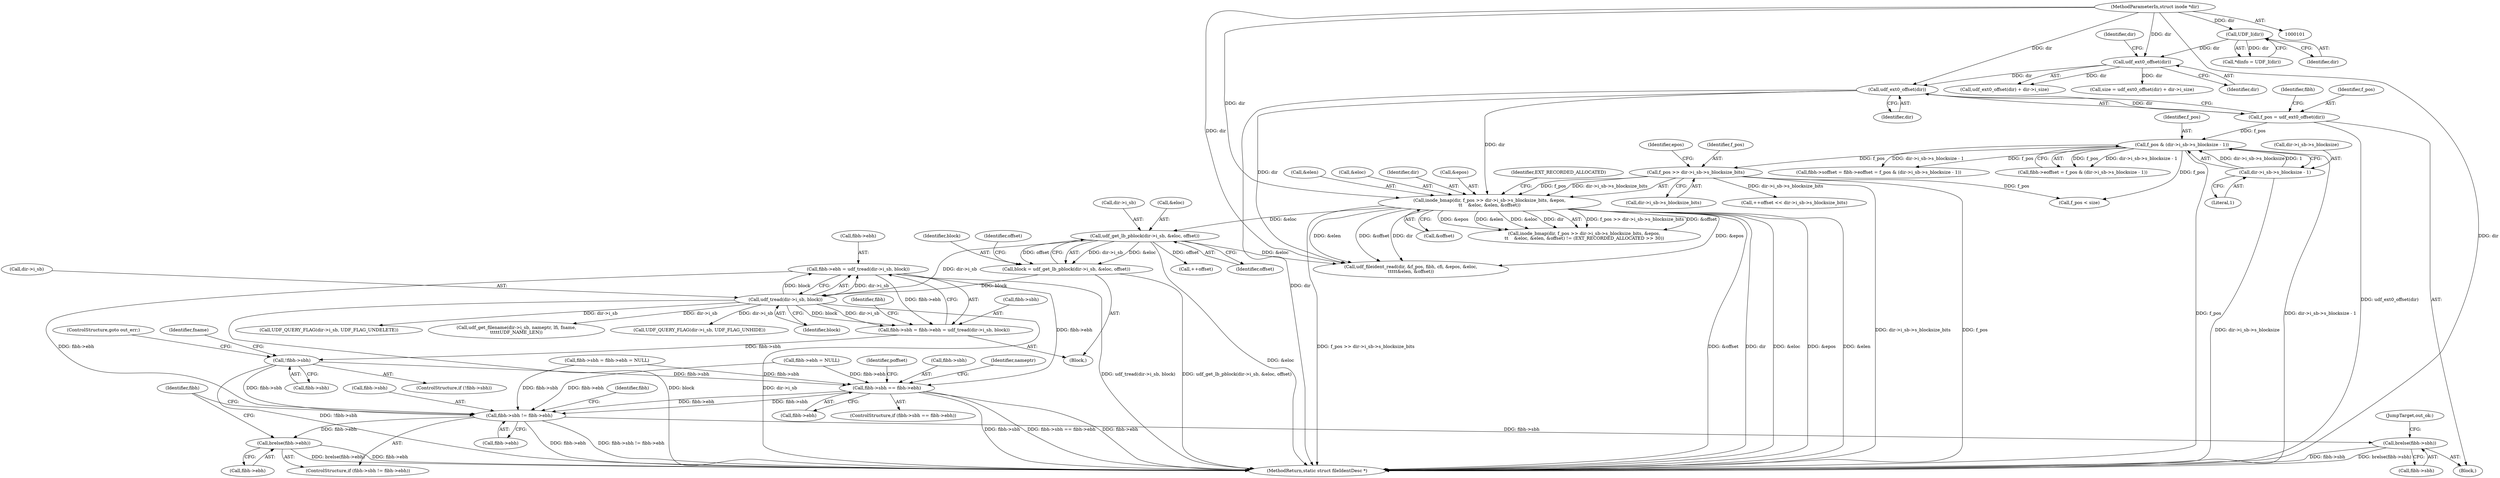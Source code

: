 digraph "0_linux_0e5cc9a40ada6046e6bc3bdfcd0c0d7e4b706b14_0@API" {
"1000277" [label="(Call,fibh->ebh = udf_tread(dir->i_sb, block))"];
"1000281" [label="(Call,udf_tread(dir->i_sb, block))"];
"1000225" [label="(Call,udf_get_lb_pblock(dir->i_sb, &eloc, offset))"];
"1000202" [label="(Call,inode_bmap(dir, f_pos >> dir->i_sb->s_blocksize_bits, &epos,\n\t\t    &eloc, &elen, &offset))"];
"1000165" [label="(Call,udf_ext0_offset(dir))"];
"1000158" [label="(Call,udf_ext0_offset(dir))"];
"1000129" [label="(Call,UDF_I(dir))"];
"1000102" [label="(MethodParameterIn,struct inode *dir)"];
"1000204" [label="(Call,f_pos >> dir->i_sb->s_blocksize_bits)"];
"1000184" [label="(Call,f_pos & (dir->i_sb->s_blocksize - 1))"];
"1000163" [label="(Call,f_pos = udf_ext0_offset(dir))"];
"1000186" [label="(Call,dir->i_sb->s_blocksize - 1)"];
"1000223" [label="(Call,block = udf_get_lb_pblock(dir->i_sb, &eloc, offset))"];
"1000273" [label="(Call,fibh->sbh = fibh->ebh = udf_tread(dir->i_sb, block))"];
"1000287" [label="(Call,!fibh->sbh)"];
"1000338" [label="(Call,fibh->sbh == fibh->ebh)"];
"1000487" [label="(Call,fibh->sbh != fibh->ebh)"];
"1000494" [label="(Call,brelse(fibh->ebh))"];
"1000498" [label="(Call,brelse(fibh->sbh))"];
"1000423" [label="(Call,UDF_QUERY_FLAG(dir->i_sb, UDF_FLAG_UNDELETE))"];
"1000166" [label="(Identifier,dir)"];
"1000217" [label="(Call,&offset)"];
"1000185" [label="(Identifier,f_pos)"];
"1000486" [label="(ControlStructure,if (fibh->sbh != fibh->ebh))"];
"1000157" [label="(Call,udf_ext0_offset(dir) + dir->i_size)"];
"1000224" [label="(Identifier,block)"];
"1000498" [label="(Call,brelse(fibh->sbh))"];
"1000274" [label="(Call,fibh->sbh)"];
"1000491" [label="(Call,fibh->ebh)"];
"1000129" [label="(Call,UDF_I(dir))"];
"1000288" [label="(Call,fibh->sbh)"];
"1000273" [label="(Call,fibh->sbh = fibh->ebh = udf_tread(dir->i_sb, block))"];
"1000342" [label="(Call,fibh->ebh)"];
"1000461" [label="(Call,udf_get_filename(dir->i_sb, nameptr, lfi, fname,\n\t\t\t\t\tUDF_NAME_LEN))"];
"1000163" [label="(Call,f_pos = udf_ext0_offset(dir))"];
"1000158" [label="(Call,udf_ext0_offset(dir))"];
"1000302" [label="(Call,f_pos < size)"];
"1000357" [label="(Identifier,poffset)"];
"1000225" [label="(Call,udf_get_lb_pblock(dir->i_sb, &eloc, offset))"];
"1000187" [label="(Call,dir->i_sb->s_blocksize)"];
"1000215" [label="(Call,&elen)"];
"1000161" [label="(Identifier,dir)"];
"1000201" [label="(Call,inode_bmap(dir, f_pos >> dir->i_sb->s_blocksize_bits, &epos,\n\t\t    &eloc, &elen, &offset) != (EXT_RECORDED_ALLOCATED >> 30))"];
"1000127" [label="(Call,*dinfo = UDF_I(dir))"];
"1000155" [label="(Call,size = udf_ext0_offset(dir) + dir->i_size)"];
"1000213" [label="(Call,&eloc)"];
"1000130" [label="(Identifier,dir)"];
"1000277" [label="(Call,fibh->ebh = udf_tread(dir->i_sb, block))"];
"1000176" [label="(Call,fibh->soffset = fibh->eoffset = f_pos & (dir->i_sb->s_blocksize - 1))"];
"1000199" [label="(Block,)"];
"1000204" [label="(Call,f_pos >> dir->i_sb->s_blocksize_bits)"];
"1000169" [label="(Identifier,fibh)"];
"1000286" [label="(ControlStructure,if (!fibh->sbh))"];
"1000496" [label="(Identifier,fibh)"];
"1000500" [label="(Identifier,fibh)"];
"1000203" [label="(Identifier,dir)"];
"1000211" [label="(Call,&epos)"];
"1000499" [label="(Call,fibh->sbh)"];
"1000192" [label="(Literal,1)"];
"1000229" [label="(Call,&eloc)"];
"1000339" [label="(Call,fibh->sbh)"];
"1000236" [label="(Identifier,offset)"];
"1000165" [label="(Call,udf_ext0_offset(dir))"];
"1000291" [label="(ControlStructure,goto out_err;)"];
"1000281" [label="(Call,udf_tread(dir->i_sb, block))"];
"1000293" [label="(Identifier,fname)"];
"1000338" [label="(Call,fibh->sbh == fibh->ebh)"];
"1000511" [label="(MethodReturn,static struct fileIdentDesc *)"];
"1000167" [label="(Call,fibh->sbh = fibh->ebh = NULL)"];
"1000205" [label="(Identifier,f_pos)"];
"1000502" [label="(JumpTarget,out_ok:)"];
"1000159" [label="(Identifier,dir)"];
"1000206" [label="(Call,dir->i_sb->s_blocksize_bits)"];
"1000440" [label="(Call,UDF_QUERY_FLAG(dir->i_sb, UDF_FLAG_UNHIDE))"];
"1000282" [label="(Call,dir->i_sb)"];
"1000278" [label="(Call,fibh->ebh)"];
"1000102" [label="(MethodParameterIn,struct inode *dir)"];
"1000184" [label="(Call,f_pos & (dir->i_sb->s_blocksize - 1))"];
"1000164" [label="(Identifier,f_pos)"];
"1000289" [label="(Identifier,fibh)"];
"1000487" [label="(Call,fibh->sbh != fibh->ebh)"];
"1000186" [label="(Call,dir->i_sb->s_blocksize - 1)"];
"1000220" [label="(Identifier,EXT_RECORDED_ALLOCATED)"];
"1000308" [label="(Call,udf_fileident_read(dir, &f_pos, fibh, cfi, &epos, &eloc,\n\t\t\t\t\t&elen, &offset))"];
"1000337" [label="(ControlStructure,if (fibh->sbh == fibh->ebh))"];
"1000287" [label="(Call,!fibh->sbh)"];
"1000347" [label="(Identifier,nameptr)"];
"1000180" [label="(Call,fibh->eoffset = f_pos & (dir->i_sb->s_blocksize - 1))"];
"1000494" [label="(Call,brelse(fibh->ebh))"];
"1000223" [label="(Call,block = udf_get_lb_pblock(dir->i_sb, &eloc, offset))"];
"1000285" [label="(Identifier,block)"];
"1000212" [label="(Identifier,epos)"];
"1000488" [label="(Call,fibh->sbh)"];
"1000495" [label="(Call,fibh->ebh)"];
"1000235" [label="(Call,++offset)"];
"1000106" [label="(Block,)"];
"1000226" [label="(Call,dir->i_sb)"];
"1000171" [label="(Call,fibh->ebh = NULL)"];
"1000231" [label="(Identifier,offset)"];
"1000234" [label="(Call,++offset << dir->i_sb->s_blocksize_bits)"];
"1000202" [label="(Call,inode_bmap(dir, f_pos >> dir->i_sb->s_blocksize_bits, &epos,\n\t\t    &eloc, &elen, &offset))"];
"1000277" -> "1000273"  [label="AST: "];
"1000277" -> "1000281"  [label="CFG: "];
"1000278" -> "1000277"  [label="AST: "];
"1000281" -> "1000277"  [label="AST: "];
"1000273" -> "1000277"  [label="CFG: "];
"1000277" -> "1000511"  [label="DDG: udf_tread(dir->i_sb, block)"];
"1000277" -> "1000273"  [label="DDG: fibh->ebh"];
"1000281" -> "1000277"  [label="DDG: dir->i_sb"];
"1000281" -> "1000277"  [label="DDG: block"];
"1000277" -> "1000338"  [label="DDG: fibh->ebh"];
"1000277" -> "1000487"  [label="DDG: fibh->ebh"];
"1000281" -> "1000285"  [label="CFG: "];
"1000282" -> "1000281"  [label="AST: "];
"1000285" -> "1000281"  [label="AST: "];
"1000281" -> "1000511"  [label="DDG: block"];
"1000281" -> "1000511"  [label="DDG: dir->i_sb"];
"1000281" -> "1000273"  [label="DDG: dir->i_sb"];
"1000281" -> "1000273"  [label="DDG: block"];
"1000225" -> "1000281"  [label="DDG: dir->i_sb"];
"1000223" -> "1000281"  [label="DDG: block"];
"1000281" -> "1000423"  [label="DDG: dir->i_sb"];
"1000281" -> "1000440"  [label="DDG: dir->i_sb"];
"1000281" -> "1000461"  [label="DDG: dir->i_sb"];
"1000225" -> "1000223"  [label="AST: "];
"1000225" -> "1000231"  [label="CFG: "];
"1000226" -> "1000225"  [label="AST: "];
"1000229" -> "1000225"  [label="AST: "];
"1000231" -> "1000225"  [label="AST: "];
"1000223" -> "1000225"  [label="CFG: "];
"1000225" -> "1000511"  [label="DDG: &eloc"];
"1000225" -> "1000223"  [label="DDG: dir->i_sb"];
"1000225" -> "1000223"  [label="DDG: &eloc"];
"1000225" -> "1000223"  [label="DDG: offset"];
"1000202" -> "1000225"  [label="DDG: &eloc"];
"1000225" -> "1000235"  [label="DDG: offset"];
"1000225" -> "1000308"  [label="DDG: &eloc"];
"1000202" -> "1000201"  [label="AST: "];
"1000202" -> "1000217"  [label="CFG: "];
"1000203" -> "1000202"  [label="AST: "];
"1000204" -> "1000202"  [label="AST: "];
"1000211" -> "1000202"  [label="AST: "];
"1000213" -> "1000202"  [label="AST: "];
"1000215" -> "1000202"  [label="AST: "];
"1000217" -> "1000202"  [label="AST: "];
"1000220" -> "1000202"  [label="CFG: "];
"1000202" -> "1000511"  [label="DDG: &offset"];
"1000202" -> "1000511"  [label="DDG: dir"];
"1000202" -> "1000511"  [label="DDG: &eloc"];
"1000202" -> "1000511"  [label="DDG: &epos"];
"1000202" -> "1000511"  [label="DDG: &elen"];
"1000202" -> "1000511"  [label="DDG: f_pos >> dir->i_sb->s_blocksize_bits"];
"1000202" -> "1000201"  [label="DDG: f_pos >> dir->i_sb->s_blocksize_bits"];
"1000202" -> "1000201"  [label="DDG: &offset"];
"1000202" -> "1000201"  [label="DDG: &epos"];
"1000202" -> "1000201"  [label="DDG: &elen"];
"1000202" -> "1000201"  [label="DDG: &eloc"];
"1000202" -> "1000201"  [label="DDG: dir"];
"1000165" -> "1000202"  [label="DDG: dir"];
"1000102" -> "1000202"  [label="DDG: dir"];
"1000204" -> "1000202"  [label="DDG: f_pos"];
"1000204" -> "1000202"  [label="DDG: dir->i_sb->s_blocksize_bits"];
"1000202" -> "1000308"  [label="DDG: dir"];
"1000202" -> "1000308"  [label="DDG: &epos"];
"1000202" -> "1000308"  [label="DDG: &elen"];
"1000202" -> "1000308"  [label="DDG: &offset"];
"1000165" -> "1000163"  [label="AST: "];
"1000165" -> "1000166"  [label="CFG: "];
"1000166" -> "1000165"  [label="AST: "];
"1000163" -> "1000165"  [label="CFG: "];
"1000165" -> "1000511"  [label="DDG: dir"];
"1000165" -> "1000163"  [label="DDG: dir"];
"1000158" -> "1000165"  [label="DDG: dir"];
"1000102" -> "1000165"  [label="DDG: dir"];
"1000165" -> "1000308"  [label="DDG: dir"];
"1000158" -> "1000157"  [label="AST: "];
"1000158" -> "1000159"  [label="CFG: "];
"1000159" -> "1000158"  [label="AST: "];
"1000161" -> "1000158"  [label="CFG: "];
"1000158" -> "1000155"  [label="DDG: dir"];
"1000158" -> "1000157"  [label="DDG: dir"];
"1000129" -> "1000158"  [label="DDG: dir"];
"1000102" -> "1000158"  [label="DDG: dir"];
"1000129" -> "1000127"  [label="AST: "];
"1000129" -> "1000130"  [label="CFG: "];
"1000130" -> "1000129"  [label="AST: "];
"1000127" -> "1000129"  [label="CFG: "];
"1000129" -> "1000127"  [label="DDG: dir"];
"1000102" -> "1000129"  [label="DDG: dir"];
"1000102" -> "1000101"  [label="AST: "];
"1000102" -> "1000511"  [label="DDG: dir"];
"1000102" -> "1000308"  [label="DDG: dir"];
"1000204" -> "1000206"  [label="CFG: "];
"1000205" -> "1000204"  [label="AST: "];
"1000206" -> "1000204"  [label="AST: "];
"1000212" -> "1000204"  [label="CFG: "];
"1000204" -> "1000511"  [label="DDG: dir->i_sb->s_blocksize_bits"];
"1000204" -> "1000511"  [label="DDG: f_pos"];
"1000184" -> "1000204"  [label="DDG: f_pos"];
"1000204" -> "1000234"  [label="DDG: dir->i_sb->s_blocksize_bits"];
"1000204" -> "1000302"  [label="DDG: f_pos"];
"1000184" -> "1000180"  [label="AST: "];
"1000184" -> "1000186"  [label="CFG: "];
"1000185" -> "1000184"  [label="AST: "];
"1000186" -> "1000184"  [label="AST: "];
"1000180" -> "1000184"  [label="CFG: "];
"1000184" -> "1000511"  [label="DDG: dir->i_sb->s_blocksize - 1"];
"1000184" -> "1000511"  [label="DDG: f_pos"];
"1000184" -> "1000176"  [label="DDG: f_pos"];
"1000184" -> "1000176"  [label="DDG: dir->i_sb->s_blocksize - 1"];
"1000184" -> "1000180"  [label="DDG: f_pos"];
"1000184" -> "1000180"  [label="DDG: dir->i_sb->s_blocksize - 1"];
"1000163" -> "1000184"  [label="DDG: f_pos"];
"1000186" -> "1000184"  [label="DDG: dir->i_sb->s_blocksize"];
"1000186" -> "1000184"  [label="DDG: 1"];
"1000184" -> "1000302"  [label="DDG: f_pos"];
"1000163" -> "1000106"  [label="AST: "];
"1000164" -> "1000163"  [label="AST: "];
"1000169" -> "1000163"  [label="CFG: "];
"1000163" -> "1000511"  [label="DDG: udf_ext0_offset(dir)"];
"1000186" -> "1000192"  [label="CFG: "];
"1000187" -> "1000186"  [label="AST: "];
"1000192" -> "1000186"  [label="AST: "];
"1000186" -> "1000511"  [label="DDG: dir->i_sb->s_blocksize"];
"1000223" -> "1000199"  [label="AST: "];
"1000224" -> "1000223"  [label="AST: "];
"1000236" -> "1000223"  [label="CFG: "];
"1000223" -> "1000511"  [label="DDG: udf_get_lb_pblock(dir->i_sb, &eloc, offset)"];
"1000273" -> "1000199"  [label="AST: "];
"1000274" -> "1000273"  [label="AST: "];
"1000289" -> "1000273"  [label="CFG: "];
"1000273" -> "1000287"  [label="DDG: fibh->sbh"];
"1000287" -> "1000286"  [label="AST: "];
"1000287" -> "1000288"  [label="CFG: "];
"1000288" -> "1000287"  [label="AST: "];
"1000291" -> "1000287"  [label="CFG: "];
"1000293" -> "1000287"  [label="CFG: "];
"1000287" -> "1000511"  [label="DDG: !fibh->sbh"];
"1000287" -> "1000338"  [label="DDG: fibh->sbh"];
"1000287" -> "1000487"  [label="DDG: fibh->sbh"];
"1000338" -> "1000337"  [label="AST: "];
"1000338" -> "1000342"  [label="CFG: "];
"1000339" -> "1000338"  [label="AST: "];
"1000342" -> "1000338"  [label="AST: "];
"1000347" -> "1000338"  [label="CFG: "];
"1000357" -> "1000338"  [label="CFG: "];
"1000338" -> "1000511"  [label="DDG: fibh->sbh"];
"1000338" -> "1000511"  [label="DDG: fibh->sbh == fibh->ebh"];
"1000338" -> "1000511"  [label="DDG: fibh->ebh"];
"1000167" -> "1000338"  [label="DDG: fibh->sbh"];
"1000171" -> "1000338"  [label="DDG: fibh->ebh"];
"1000338" -> "1000487"  [label="DDG: fibh->sbh"];
"1000338" -> "1000487"  [label="DDG: fibh->ebh"];
"1000487" -> "1000486"  [label="AST: "];
"1000487" -> "1000491"  [label="CFG: "];
"1000488" -> "1000487"  [label="AST: "];
"1000491" -> "1000487"  [label="AST: "];
"1000496" -> "1000487"  [label="CFG: "];
"1000500" -> "1000487"  [label="CFG: "];
"1000487" -> "1000511"  [label="DDG: fibh->ebh"];
"1000487" -> "1000511"  [label="DDG: fibh->sbh != fibh->ebh"];
"1000167" -> "1000487"  [label="DDG: fibh->sbh"];
"1000171" -> "1000487"  [label="DDG: fibh->ebh"];
"1000487" -> "1000494"  [label="DDG: fibh->ebh"];
"1000487" -> "1000498"  [label="DDG: fibh->sbh"];
"1000494" -> "1000486"  [label="AST: "];
"1000494" -> "1000495"  [label="CFG: "];
"1000495" -> "1000494"  [label="AST: "];
"1000500" -> "1000494"  [label="CFG: "];
"1000494" -> "1000511"  [label="DDG: brelse(fibh->ebh)"];
"1000494" -> "1000511"  [label="DDG: fibh->ebh"];
"1000498" -> "1000106"  [label="AST: "];
"1000498" -> "1000499"  [label="CFG: "];
"1000499" -> "1000498"  [label="AST: "];
"1000502" -> "1000498"  [label="CFG: "];
"1000498" -> "1000511"  [label="DDG: brelse(fibh->sbh)"];
"1000498" -> "1000511"  [label="DDG: fibh->sbh"];
}
